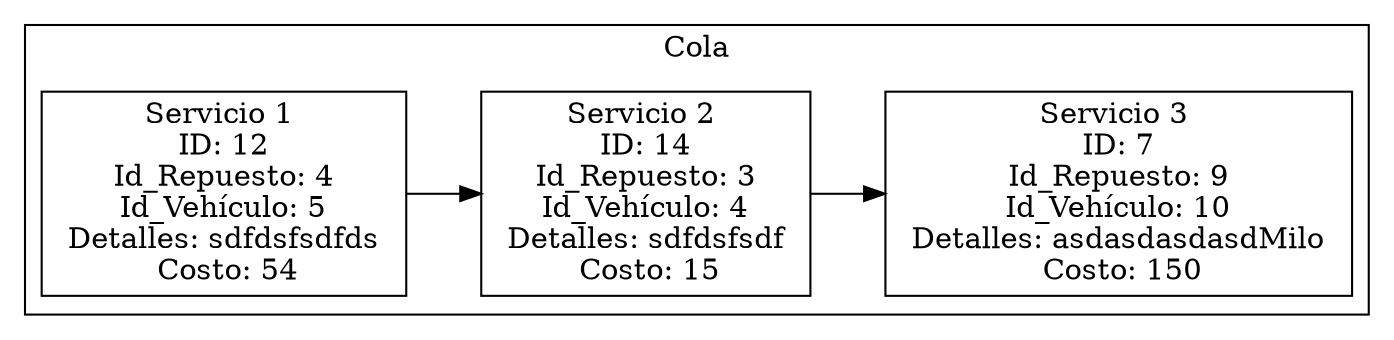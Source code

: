 digraph G {
    node [shape=record];
    rankdir=LR;
    subgraph cluster_0 {
        label = "Cola";
        n0 [label = "{<data> Servicio 1 \n ID: 12 \n Id_Repuesto: 4 \n Id_Vehículo: 5 \n Detalles: sdfdsfsdfds \n Costo: 54}"];
        n1 [label = "{<data> Servicio 2 \n ID: 14 \n Id_Repuesto: 3 \n Id_Vehículo: 4 \n Detalles: sdfdsfsdf \n Costo: 15}"];
        n2 [label = "{<data> Servicio 3 \n ID: 7 \n Id_Repuesto: 9 \n Id_Vehículo: 10 \n Detalles: asdasdasdasdMilo \n Costo: 150}"];
        n0 -> n1;
        n1 -> n2;
    }
}
